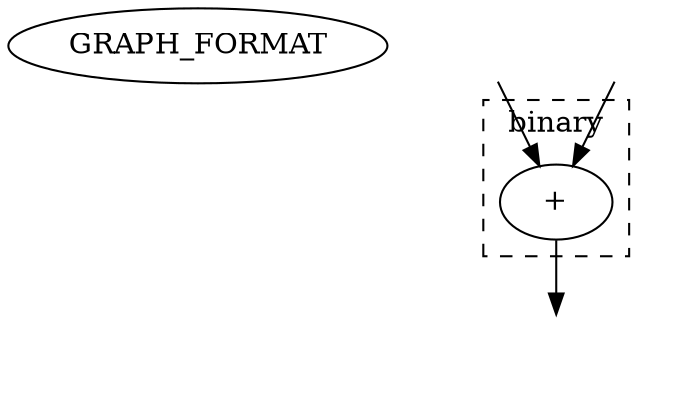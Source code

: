 
#include "doc/graphs/header.dot"

digraph binary
{
    GRAPH_FORMAT;

    In1  [style=invisible];
    In2  [style=invisible];
    Out1 [style=invisible];
    A [label="+"];

    subgraph clusterbinary { graph [style=dashed, label="binary"]; A; }
    In1 -> A;
    In2 -> A;
    A -> Out1;
}
